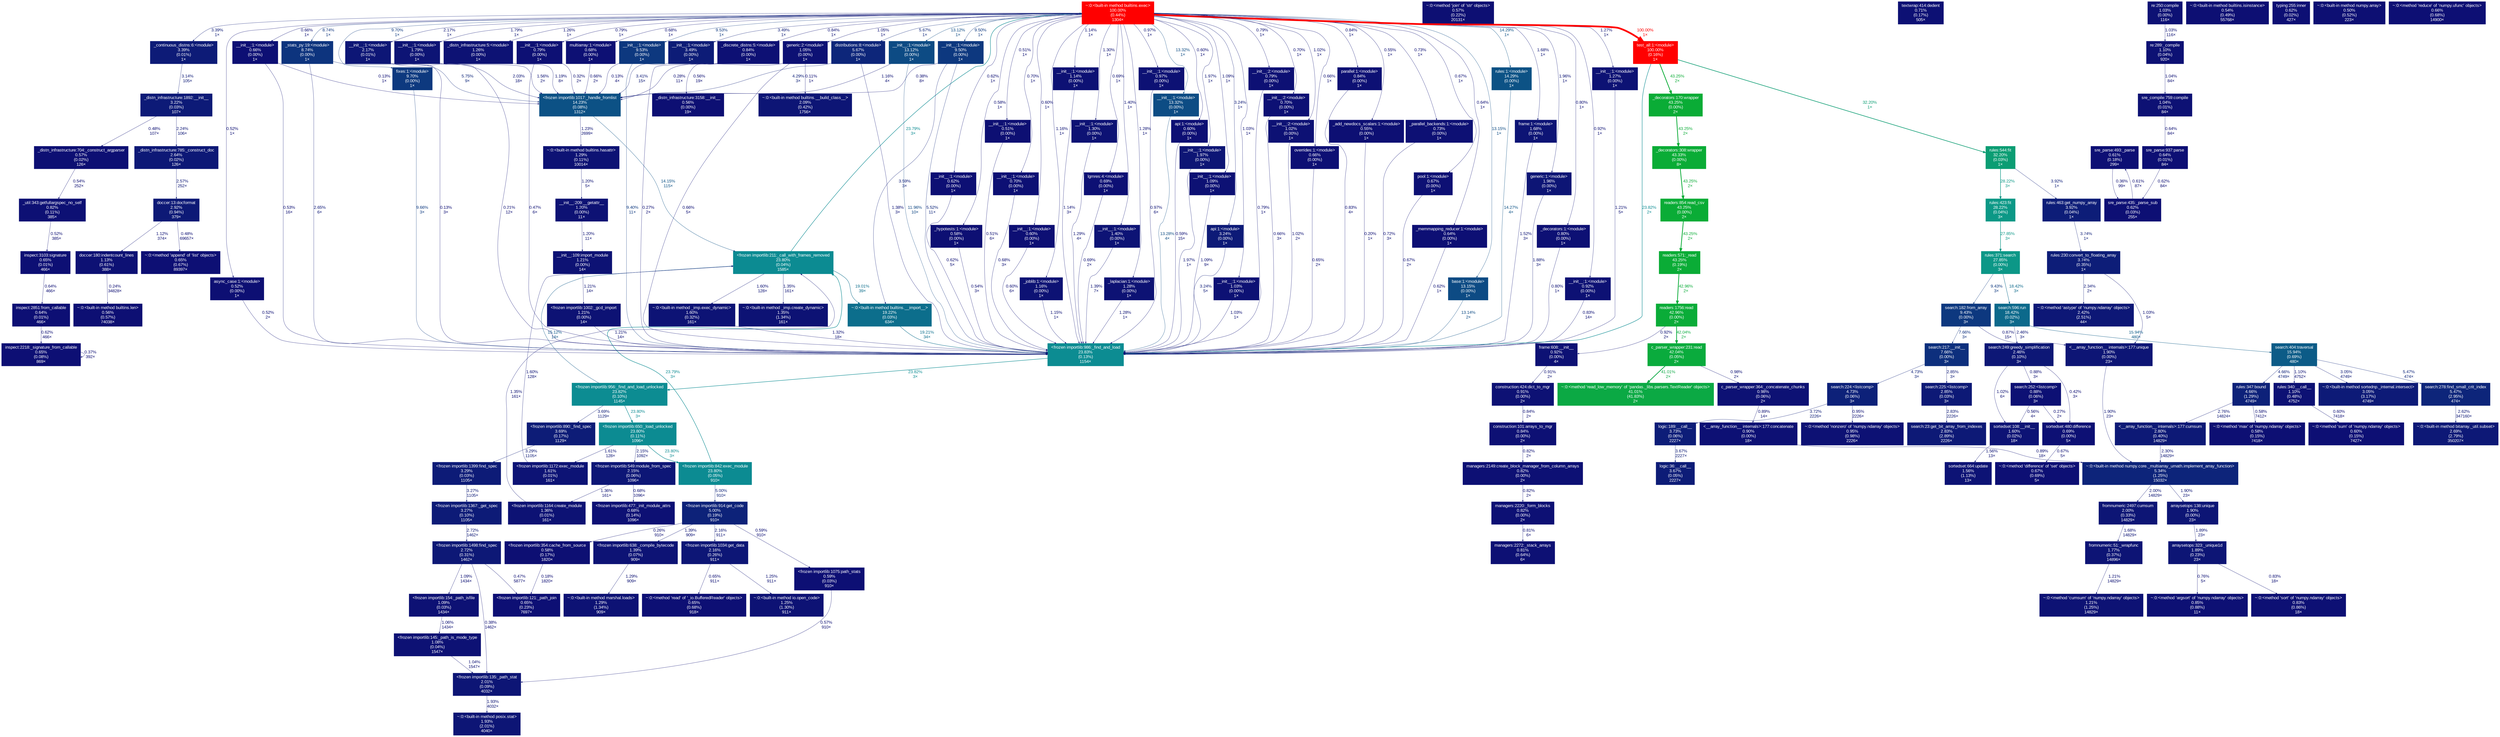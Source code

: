 digraph {
	graph [fontname=Arial, nodesep=0.125, ranksep=0.25];
	node [fontcolor=white, fontname=Arial, height=0, shape=box, style=filled, width=0];
	edge [fontname=Arial];
	9 [color="#0d1074", fontcolor="#ffffff", fontsize="10.00", label="_util:343:getfullargspec_no_self\n0.82%\n(0.11%)\n385×", tooltip="/mnt/c/Users/locke/Data/BE/realkd.py/realkd-env/lib/python3.8/site-packages/scipy/_lib/_util.py"];
	9 -> 4505 [arrowsize="0.35", color="#0d0f73", fontcolor="#0d0f73", fontsize="10.00", label="0.52%\n385×", labeldistance="0.50", penwidth="0.50"];
	73 [color="#0d1876", fontcolor="#ffffff", fontsize="10.00", label="_distn_infrastructure:785:_construct_doc\n2.64%\n(0.02%)\n126×", tooltip="/mnt/c/Users/locke/Data/BE/realkd.py/realkd-env/lib/python3.8/site-packages/scipy/stats/_distn_infrastructure.py"];
	73 -> 137 [arrowsize="0.35", color="#0d1876", fontcolor="#0d1876", fontsize="10.00", label="2.57%\n252×", labeldistance="0.50", penwidth="0.50"];
	75 [color="#0d1274", fontcolor="#ffffff", fontsize="10.00", label="_distn_infrastructure:5:<module>\n1.26%\n(0.00%)\n1×", tooltip="/mnt/c/Users/locke/Data/BE/realkd.py/realkd-env/lib/python3.8/site-packages/scipy/stats/_distn_infrastructure.py"];
	75 -> 362 [arrowsize="0.35", color="#0d1274", fontcolor="#0d1274", fontsize="10.00", label="1.19%\n8×", labeldistance="0.50", penwidth="0.50"];
	119 [color="#0d1c77", fontcolor="#ffffff", fontsize="10.00", label="__init__:1:<module>\n3.49%\n(0.00%)\n1×", tooltip="/mnt/c/Users/locke/Data/BE/realkd.py/realkd-env/lib/python3.8/site-packages/numpy/__init__.py"];
	119 -> 362 [arrowsize="0.35", color="#0d1b77", fontcolor="#0d1b77", fontsize="10.00", label="3.41%\n15×", labeldistance="0.50", penwidth="0.50"];
	125 [color="#0d0f73", fontcolor="#ffffff", fontsize="10.00", label="~:0:<method 'join' of 'str' objects>\n0.57%\n(0.22%)\n20131×", tooltip="~"];
	135 [color="#0d0f73", fontcolor="#ffffff", fontsize="10.00", label="_distn_infrastructure:704:_construct_argparser\n0.57%\n(0.02%)\n126×", tooltip="/mnt/c/Users/locke/Data/BE/realkd.py/realkd-env/lib/python3.8/site-packages/scipy/stats/_distn_infrastructure.py"];
	135 -> 9 [arrowsize="0.35", color="#0d0f73", fontcolor="#0d0f73", fontsize="10.00", label="0.54%\n252×", labeldistance="0.50", penwidth="0.50"];
	137 [color="#0d1976", fontcolor="#ffffff", fontsize="10.00", label="doccer:13:docformat\n2.92%\n(0.94%)\n379×", tooltip="/mnt/c/Users/locke/Data/BE/realkd.py/realkd-env/lib/python3.8/site-packages/scipy/_lib/doccer.py"];
	137 -> 215 [arrowsize="0.35", color="#0d1174", fontcolor="#0d1174", fontsize="10.00", label="1.12%\n374×", labeldistance="0.50", penwidth="0.50"];
	137 -> 407 [arrowsize="0.35", color="#0d0f73", fontcolor="#0d0f73", fontsize="10.00", label="0.48%\n69657×", labeldistance="0.50", penwidth="0.50"];
	177 [color="#0d0f74", fontcolor="#ffffff", fontsize="10.00", label="<frozen importlib:121:_path_join\n0.65%\n(0.23%)\n7697×", tooltip="<frozen importlib._bootstrap_external>"];
	178 [color="#0d0f73", fontcolor="#ffffff", fontsize="10.00", label="<frozen importlib:354:cache_from_source\n0.58%\n(0.17%)\n1820×", tooltip="<frozen importlib._bootstrap_external>"];
	178 -> 177 [arrowsize="0.35", color="#0d0d73", fontcolor="#0d0d73", fontsize="10.00", label="0.18%\n1820×", labeldistance="0.50", penwidth="0.50"];
	215 [color="#0d1174", fontcolor="#ffffff", fontsize="10.00", label="doccer:180:indentcount_lines\n1.13%\n(0.61%)\n388×", tooltip="/mnt/c/Users/locke/Data/BE/realkd.py/realkd-env/lib/python3.8/site-packages/scipy/_lib/doccer.py"];
	215 -> 1360 [arrowsize="0.35", color="#0d0e73", fontcolor="#0d0e73", fontsize="10.00", label="0.24%\n34828×", labeldistance="0.50", penwidth="0.50"];
	225 [color="#0d1876", fontcolor="#ffffff", fontsize="10.00", label="<frozen importlib:1498:find_spec\n2.72%\n(0.31%)\n1462×", tooltip="<frozen importlib._bootstrap_external>"];
	225 -> 177 [arrowsize="0.35", color="#0d0f73", fontcolor="#0d0f73", fontsize="10.00", label="0.47%\n5877×", labeldistance="0.50", penwidth="0.50"];
	225 -> 1479 [arrowsize="0.35", color="#0d0e73", fontcolor="#0d0e73", fontsize="10.00", label="0.38%\n1462×", labeldistance="0.50", penwidth="0.50"];
	225 -> 4919 [arrowsize="0.35", color="#0d1174", fontcolor="#0d1174", fontsize="10.00", label="1.09%\n1434×", labeldistance="0.50", penwidth="0.50"];
	227 [color="#0c8c92", fontcolor="#ffffff", fontsize="10.00", label="<frozen importlib:956:_find_and_load_unlocked\n23.82%\n(0.10%)\n1145×", tooltip="<frozen importlib._bootstrap>"];
	227 -> 553 [arrowsize="0.49", color="#0c8b92", fontcolor="#0c8b92", fontsize="10.00", label="23.80%\n3×", labeldistance="0.95", penwidth="0.95"];
	227 -> 1007 [arrowsize="0.39", color="#0c5686", fontcolor="#0c5686", fontsize="10.00", label="15.12%\n14×", labeldistance="0.60", penwidth="0.60"];
	227 -> 4325 [arrowsize="0.35", color="#0d1c77", fontcolor="#0d1c77", fontsize="10.00", label="3.69%\n1129×", labeldistance="0.50", penwidth="0.50"];
	242 [color="#0d1074", fontcolor="#ffffff", fontsize="10.00", label="parallel:1:<module>\n0.84%\n(0.00%)\n1×", tooltip="/mnt/c/Users/locke/Data/BE/realkd.py/realkd-env/lib/python3.8/site-packages/joblib/parallel.py"];
	242 -> 544 [arrowsize="0.35", color="#0d1074", fontcolor="#0d1074", fontsize="10.00", label="0.83%\n4×", labeldistance="0.50", penwidth="0.50"];
	301 [color="#0d1074", fontcolor="#ffffff", fontsize="10.00", label="textwrap:414:dedent\n0.71%\n(0.17%)\n505×", tooltip="/usr/lib/python3.8/textwrap.py"];
	302 [color="#0d1274", fontcolor="#ffffff", fontsize="10.00", label="__init__:109:import_module\n1.21%\n(0.00%)\n14×", tooltip="/usr/lib/python3.8/importlib/__init__.py"];
	302 -> 4916 [arrowsize="0.35", color="#0d1274", fontcolor="#0d1274", fontsize="10.00", label="1.21%\n14×", labeldistance="0.50", penwidth="0.50"];
	312 [color="#0d0f73", fontcolor="#ffffff", fontsize="10.00", label="_add_newdocs_scalars:1:<module>\n0.55%\n(0.00%)\n1×", tooltip="/mnt/c/Users/locke/Data/BE/realkd.py/realkd-env/lib/python3.8/site-packages/numpy/core/_add_newdocs_scalars.py"];
	312 -> 544 [arrowsize="0.35", color="#0d0e73", fontcolor="#0d0e73", fontsize="10.00", label="0.20%\n1×", labeldistance="0.50", penwidth="0.50"];
	317 [color="#0d0f74", fontcolor="#ffffff", fontsize="10.00", label="sre_parse:493:_parse\n0.61%\n(0.18%)\n299×", tooltip="/usr/lib/python3.8/sre_parse.py"];
	317 -> 449 [arrowsize="0.35", color="#0d0e73", fontcolor="#0d0e73", fontsize="10.00", label="0.36%\n99×", labeldistance="0.50", penwidth="0.50"];
	337 [color="#0d1174", fontcolor="#ffffff", fontsize="10.00", label="generic:2:<module>\n1.05%\n(0.00%)\n1×", tooltip="/mnt/c/Users/locke/Data/BE/realkd.py/realkd-env/lib/python3.8/site-packages/pandas/core/generic.py"];
	337 -> 362 [arrowsize="0.35", color="#0d0e73", fontcolor="#0d0e73", fontsize="10.00", label="0.28%\n11×", labeldistance="0.50", penwidth="0.50"];
	337 -> 544 [arrowsize="0.35", color="#0d0f74", fontcolor="#0d0f74", fontsize="10.00", label="0.66%\n5×", labeldistance="0.50", penwidth="0.50"];
	337 -> 628 [arrowsize="0.35", color="#0d0d73", fontcolor="#0d0d73", fontsize="10.00", label="0.11%\n1×", labeldistance="0.50", penwidth="0.50"];
	362 [color="#0c5185", fontcolor="#ffffff", fontsize="10.00", label="<frozen importlib:1017:_handle_fromlist\n14.23%\n(0.08%)\n1312×", tooltip="<frozen importlib._bootstrap>"];
	362 -> 1007 [arrowsize="0.38", color="#0c5185", fontcolor="#0c5185", fontsize="10.00", label="14.15%\n115×", labeldistance="0.57", penwidth="0.57"];
	362 -> 1117 [arrowsize="0.35", color="#0d1274", fontcolor="#0d1274", fontsize="10.00", label="1.23%\n2699×", labeldistance="0.50", penwidth="0.50"];
	379 [color="#0d0f74", fontcolor="#ffffff", fontsize="10.00", label="~:0:<method 'difference' of 'set' objects>\n0.67%\n(0.69%)\n5×", tooltip="~"];
	380 [color="#0d1074", fontcolor="#ffffff", fontsize="10.00", label="sortedset:480:difference\n0.69%\n(0.00%)\n5×", tooltip="/mnt/c/Users/locke/Data/BE/realkd.py/realkd-env/lib/python3.8/site-packages/sortedcontainers/sortedset.py"];
	380 -> 379 [arrowsize="0.35", color="#0d0f74", fontcolor="#0d0f74", fontsize="10.00", label="0.67%\n5×", labeldistance="0.50", penwidth="0.50"];
	386 [color="#0d1174", fontcolor="#ffffff", fontsize="10.00", label="c_parser_wrapper:364:_concatenate_chunks\n0.98%\n(0.06%)\n2×", tooltip="/mnt/c/Users/locke/Data/BE/realkd.py/realkd-env/lib/python3.8/site-packages/pandas/io/parsers/c_parser_wrapper.py"];
	386 -> 3000 [arrowsize="0.35", color="#0d1074", fontcolor="#0d1074", fontsize="10.00", label="0.89%\n14×", labeldistance="0.50", penwidth="0.50"];
	392 [color="#0d1375", fontcolor="#ffffff", fontsize="10.00", label="sortedset:664:update\n1.56%\n(1.13%)\n13×", tooltip="/mnt/c/Users/locke/Data/BE/realkd.py/realkd-env/lib/python3.8/site-packages/sortedcontainers/sortedset.py"];
	407 [color="#0d0f74", fontcolor="#ffffff", fontsize="10.00", label="~:0:<method 'append' of 'list' objects>\n0.65%\n(0.67%)\n89397×", tooltip="~"];
	408 [color="#0c5b87", fontcolor="#ffffff", fontsize="10.00", label="search:404:traversal\n15.94%\n(0.69%)\n480×", tooltip="/mnt/c/Users/locke/Data/BE/realkd.py/realkd/search.py"];
	408 -> 1367 [arrowsize="0.35", color="#0d257a", fontcolor="#0d257a", fontsize="10.00", label="5.47%\n474×", labeldistance="0.50", penwidth="0.50"];
	408 -> 1380 [arrowsize="0.35", color="#0d1174", fontcolor="#0d1174", fontsize="10.00", label="1.10%\n4752×", labeldistance="0.50", penwidth="0.50"];
	408 -> 1381 [arrowsize="0.35", color="#0d2179", fontcolor="#0d2179", fontsize="10.00", label="4.66%\n4749×", labeldistance="0.50", penwidth="0.50"];
	408 -> 1658 [arrowsize="0.35", color="#0d1a77", fontcolor="#0d1a77", fontsize="10.00", label="3.05%\n4749×", labeldistance="0.50", penwidth="0.50"];
	428 [color="#0d1074", fontcolor="#ffffff", fontsize="10.00", label="managers:2220:_form_blocks\n0.82%\n(0.00%)\n2×", tooltip="/mnt/c/Users/locke/Data/BE/realkd.py/realkd-env/lib/python3.8/site-packages/pandas/core/internals/managers.py"];
	428 -> 1388 [arrowsize="0.35", color="#0d1074", fontcolor="#0d1074", fontsize="10.00", label="0.81%\n6×", labeldistance="0.50", penwidth="0.50"];
	446 [color="#0d1676", fontcolor="#ffffff", fontsize="10.00", label="__init__:1:<module>\n2.17%\n(0.01%)\n1×", tooltip="/mnt/c/Users/locke/Data/BE/realkd.py/realkd-env/lib/python3.8/site-packages/numpy/core/__init__.py"];
	446 -> 362 [arrowsize="0.35", color="#0d1575", fontcolor="#0d1575", fontsize="10.00", label="2.03%\n18×", labeldistance="0.50", penwidth="0.50"];
	446 -> 544 [arrowsize="0.35", color="#0d0d73", fontcolor="#0d0d73", fontsize="10.00", label="0.13%\n3×", labeldistance="0.50", penwidth="0.50"];
	449 [color="#0d0f74", fontcolor="#ffffff", fontsize="10.00", label="sre_parse:435:_parse_sub\n0.62%\n(0.03%)\n255×", tooltip="/usr/lib/python3.8/sre_parse.py"];
	449 -> 317 [arrowsize="0.35", color="#0d0f74", fontcolor="#0d0f74", fontsize="10.00", label="0.61%\n87×", labeldistance="0.50", penwidth="0.50"];
	465 [color="#0d0f74", fontcolor="#ffffff", fontsize="10.00", label="__init__:1:<module>\n0.62%\n(0.00%)\n1×", tooltip="/usr/lib/python3.8/unittest/__init__.py"];
	465 -> 544 [arrowsize="0.35", color="#0d0f74", fontcolor="#0d0f74", fontsize="10.00", label="0.62%\n5×", labeldistance="0.50", penwidth="0.50"];
	474 [color="#0d1776", fontcolor="#ffffff", fontsize="10.00", label="search:249:greedy_simplification\n2.46%\n(0.10%)\n3×", tooltip="/mnt/c/Users/locke/Data/BE/realkd.py/realkd/search.py"];
	474 -> 380 [arrowsize="0.35", color="#0d0e73", fontcolor="#0d0e73", fontsize="10.00", label="0.42%\n3×", labeldistance="0.50", penwidth="0.50"];
	474 -> 1118 [arrowsize="0.35", color="#0d1174", fontcolor="#0d1174", fontsize="10.00", label="1.02%\n6×", labeldistance="0.50", penwidth="0.50"];
	474 -> 1723 [arrowsize="0.35", color="#0d1074", fontcolor="#0d1074", fontsize="10.00", label="0.88%\n3×", labeldistance="0.50", penwidth="0.50"];
	508 [color="#0d1a77", fontcolor="#ffffff", fontsize="10.00", label="_distn_infrastructure:1892:__init__\n3.22%\n(0.03%)\n107×", tooltip="/mnt/c/Users/locke/Data/BE/realkd.py/realkd-env/lib/python3.8/site-packages/scipy/stats/_distn_infrastructure.py"];
	508 -> 73 [arrowsize="0.35", color="#0d1676", fontcolor="#0d1676", fontsize="10.00", label="2.24%\n106×", labeldistance="0.50", penwidth="0.50"];
	508 -> 135 [arrowsize="0.35", color="#0d0f73", fontcolor="#0d0f73", fontsize="10.00", label="0.48%\n107×", labeldistance="0.50", penwidth="0.50"];
	519 [color="#0aac36", fontcolor="#ffffff", fontsize="10.00", label="readers:571:_read\n43.25%\n(0.19%)\n2×", tooltip="/mnt/c/Users/locke/Data/BE/realkd.py/realkd-env/lib/python3.8/site-packages/pandas/io/parsers/readers.py"];
	519 -> 593 [arrowsize="0.66", color="#0aac38", fontcolor="#0aac38", fontsize="10.00", label="42.96%\n2×", labeldistance="1.72", penwidth="1.72"];
	538 [color="#0d387f", fontcolor="#ffffff", fontsize="10.00", label="__init__:1:<module>\n9.50%\n(0.00%)\n1×", tooltip="/mnt/c/Users/locke/Data/BE/realkd.py/realkd-env/lib/python3.8/site-packages/pandas/__init__.py"];
	538 -> 362 [arrowsize="0.35", color="#0d0e73", fontcolor="#0d0e73", fontsize="10.00", label="0.38%\n8×", labeldistance="0.50", penwidth="0.50"];
	538 -> 544 [arrowsize="0.35", color="#0d257a", fontcolor="#0d257a", fontsize="10.00", label="5.52%\n11×", labeldistance="0.50", penwidth="0.50"];
	538 -> 1004 [arrowsize="0.35", color="#0d1c77", fontcolor="#0d1c77", fontsize="10.00", label="3.59%\n3×", labeldistance="0.50", penwidth="0.50"];
	544 [color="#0c8c92", fontcolor="#ffffff", fontsize="10.00", label="<frozen importlib:986:_find_and_load\n23.83%\n(0.13%)\n1154×", tooltip="<frozen importlib._bootstrap>"];
	544 -> 227 [arrowsize="0.49", color="#0c8c92", fontcolor="#0c8c92", fontsize="10.00", label="23.82%\n3×", labeldistance="0.95", penwidth="0.95"];
	551 [color="#0aac36", fontcolor="#ffffff", fontsize="10.00", label="_decorators:170:wrapper\n43.25%\n(0.00%)\n2×", tooltip="/mnt/c/Users/locke/Data/BE/realkd.py/realkd-env/lib/python3.8/site-packages/pandas/util/_decorators.py"];
	551 -> 1417 [arrowsize="0.66", color="#0aac36", fontcolor="#0aac36", fontsize="10.00", label="43.25%\n2×", labeldistance="1.73", penwidth="1.73"];
	553 [color="#0c8b92", fontcolor="#ffffff", fontsize="10.00", label="<frozen importlib:650:_load_unlocked\n23.80%\n(0.11%)\n1096×", tooltip="<frozen importlib._bootstrap>"];
	553 -> 1152 [arrowsize="0.35", color="#0d1676", fontcolor="#0d1676", fontsize="10.00", label="2.15%\n1092×", labeldistance="0.50", penwidth="0.50"];
	553 -> 4894 [arrowsize="0.35", color="#0d1375", fontcolor="#0d1375", fontsize="10.00", label="1.61%\n128×", labeldistance="0.50", penwidth="0.50"];
	553 -> 4906 [arrowsize="0.49", color="#0c8b92", fontcolor="#0c8b92", fontsize="10.00", label="23.80%\n3×", labeldistance="0.95", penwidth="0.95"];
	564 [color="#0d1074", fontcolor="#ffffff", fontsize="10.00", label="_discrete_distns:5:<module>\n0.84%\n(0.00%)\n1×", tooltip="/mnt/c/Users/locke/Data/BE/realkd.py/realkd-env/lib/python3.8/site-packages/scipy/stats/_discrete_distns.py"];
	564 -> 544 [arrowsize="0.35", color="#0d0e73", fontcolor="#0d0e73", fontsize="10.00", label="0.27%\n2×", labeldistance="0.50", penwidth="0.50"];
	564 -> 2252 [arrowsize="0.35", color="#0d0f73", fontcolor="#0d0f73", fontsize="10.00", label="0.56%\n19×", labeldistance="0.50", penwidth="0.50"];
	565 [color="#0d1b77", fontcolor="#ffffff", fontsize="10.00", label="_continuous_distns:6:<module>\n3.39%\n(0.01%)\n1×", tooltip="/mnt/c/Users/locke/Data/BE/realkd.py/realkd-env/lib/python3.8/site-packages/scipy/stats/_continuous_distns.py"];
	565 -> 508 [arrowsize="0.35", color="#0d1a77", fontcolor="#0d1a77", fontsize="10.00", label="3.14%\n105×", labeldistance="0.50", penwidth="0.50"];
	580 [color="#0aab3d", fontcolor="#ffffff", fontsize="10.00", label="c_parser_wrapper:231:read\n42.04%\n(0.05%)\n2×", tooltip="/mnt/c/Users/locke/Data/BE/realkd.py/realkd-env/lib/python3.8/site-packages/pandas/io/parsers/c_parser_wrapper.py"];
	580 -> 386 [arrowsize="0.35", color="#0d1174", fontcolor="#0d1174", fontsize="10.00", label="0.98%\n2×", labeldistance="0.50", penwidth="0.50"];
	580 -> 3435 [arrowsize="0.64", color="#0ba944", fontcolor="#0ba944", fontsize="10.00", label="41.01%\n2×", labeldistance="1.64", penwidth="1.64"];
	588 [color="#0d1174", fontcolor="#ffffff", fontsize="10.00", label="sre_compile:759:compile\n1.04%\n(0.01%)\n84×", tooltip="/usr/lib/python3.8/sre_compile.py"];
	588 -> 4813 [arrowsize="0.35", color="#0d0f74", fontcolor="#0d0f74", fontsize="10.00", label="0.64%\n84×", labeldistance="0.50", penwidth="0.50"];
	593 [color="#0aac38", fontcolor="#ffffff", fontsize="10.00", label="readers:1756:read\n42.96%\n(0.00%)\n2×", tooltip="/mnt/c/Users/locke/Data/BE/realkd.py/realkd-env/lib/python3.8/site-packages/pandas/io/parsers/readers.py"];
	593 -> 580 [arrowsize="0.65", color="#0aab3d", fontcolor="#0aab3d", fontsize="10.00", label="42.04%\n2×", labeldistance="1.68", penwidth="1.68"];
	593 -> 1225 [arrowsize="0.35", color="#0d1174", fontcolor="#0d1174", fontsize="10.00", label="0.92%\n2×", labeldistance="0.50", penwidth="0.50"];
	601 [color="#0aac36", fontcolor="#ffffff", fontsize="10.00", label="readers:854:read_csv\n43.25%\n(0.00%)\n2×", tooltip="/mnt/c/Users/locke/Data/BE/realkd.py/realkd-env/lib/python3.8/site-packages/pandas/io/parsers/readers.py"];
	601 -> 519 [arrowsize="0.66", color="#0aac36", fontcolor="#0aac36", fontsize="10.00", label="43.25%\n2×", labeldistance="1.73", penwidth="1.73"];
	628 [color="#0d1575", fontcolor="#ffffff", fontsize="10.00", label="~:0:<built-in method builtins.__build_class__>\n2.09%\n(0.42%)\n1756×", tooltip="~"];
	651 [color="#0d0f73", fontcolor="#ffffff", fontsize="10.00", label="_hypotests:1:<module>\n0.58%\n(0.00%)\n1×", tooltip="/mnt/c/Users/locke/Data/BE/realkd.py/realkd-env/lib/python3.8/site-packages/scipy/stats/_hypotests.py"];
	651 -> 544 [arrowsize="0.35", color="#0d0f73", fontcolor="#0d0f73", fontsize="10.00", label="0.54%\n3×", labeldistance="0.50", penwidth="0.50"];
	730 [color="#0d347e", fontcolor="#ffffff", fontsize="10.00", label="_stats_py:19:<module>\n8.74%\n(0.00%)\n1×", tooltip="/mnt/c/Users/locke/Data/BE/realkd.py/realkd-env/lib/python3.8/site-packages/scipy/stats/_stats_py.py"];
	730 -> 362 [arrowsize="0.35", color="#0d267a", fontcolor="#0d267a", fontsize="10.00", label="5.75%\n9×", labeldistance="0.50", penwidth="0.50"];
	730 -> 544 [arrowsize="0.35", color="#0d1876", fontcolor="#0d1876", fontsize="10.00", label="2.65%\n6×", labeldistance="0.50", penwidth="0.50"];
	732 [color="#0d0f73", fontcolor="#ffffff", fontsize="10.00", label="async_case:1:<module>\n0.52%\n(0.00%)\n1×", tooltip="/usr/lib/python3.8/unittest/async_case.py"];
	732 -> 544 [arrowsize="0.35", color="#0d0f73", fontcolor="#0d0f73", fontsize="10.00", label="0.52%\n2×", labeldistance="0.50", penwidth="0.50"];
	737 [color="#0d397f", fontcolor="#ffffff", fontsize="10.00", label="fixes:1:<module>\n9.70%\n(0.00%)\n1×", tooltip="/mnt/c/Users/locke/Data/BE/realkd.py/realkd-env/lib/python3.8/site-packages/sklearn/utils/fixes.py"];
	737 -> 544 [arrowsize="0.35", color="#0d397f", fontcolor="#0d397f", fontsize="10.00", label="9.66%\n3×", labeldistance="0.50", penwidth="0.50"];
	758 [color="#0d1074", fontcolor="#ffffff", fontsize="10.00", label="_parallel_backends:1:<module>\n0.73%\n(0.00%)\n1×", tooltip="/mnt/c/Users/locke/Data/BE/realkd.py/realkd-env/lib/python3.8/site-packages/joblib/_parallel_backends.py"];
	758 -> 544 [arrowsize="0.35", color="#0d1074", fontcolor="#0d1074", fontsize="10.00", label="0.72%\n3×", labeldistance="0.50", penwidth="0.50"];
	760 [color="#0d1074", fontcolor="#ffffff", fontsize="10.00", label="pool:1:<module>\n0.67%\n(0.00%)\n1×", tooltip="/mnt/c/Users/locke/Data/BE/realkd.py/realkd-env/lib/python3.8/site-packages/joblib/pool.py"];
	760 -> 544 [arrowsize="0.35", color="#0d0f74", fontcolor="#0d0f74", fontsize="10.00", label="0.67%\n2×", labeldistance="0.50", penwidth="0.50"];
	761 [color="#0d0f74", fontcolor="#ffffff", fontsize="10.00", label="_memmapping_reducer:1:<module>\n0.64%\n(0.00%)\n1×", tooltip="/mnt/c/Users/locke/Data/BE/realkd.py/realkd-env/lib/python3.8/site-packages/joblib/_memmapping_reducer.py"];
	761 -> 544 [arrowsize="0.35", color="#0d0f74", fontcolor="#0d0f74", fontsize="10.00", label="0.62%\n1×", labeldistance="0.50", penwidth="0.50"];
	812 [color="#0d4b84", fontcolor="#ffffff", fontsize="10.00", label="base:1:<module>\n13.15%\n(0.00%)\n1×", tooltip="/mnt/c/Users/locke/Data/BE/realkd.py/realkd-env/lib/python3.8/site-packages/sklearn/base.py"];
	812 -> 544 [arrowsize="0.36", color="#0d4b84", fontcolor="#0d4b84", fontsize="10.00", label="13.14%\n2×", labeldistance="0.53", penwidth="0.53"];
	823 [color="#0c5285", fontcolor="#ffffff", fontsize="10.00", label="rules:1:<module>\n14.29%\n(0.00%)\n1×", tooltip="/mnt/c/Users/locke/Data/BE/realkd.py/realkd/rules.py"];
	823 -> 544 [arrowsize="0.38", color="#0c5185", fontcolor="#0c5185", fontsize="10.00", label="14.27%\n4×", labeldistance="0.57", penwidth="0.57"];
	900 [color="#0d1475", fontcolor="#ffffff", fontsize="10.00", label="frame:1:<module>\n1.68%\n(0.00%)\n1×", tooltip="/mnt/c/Users/locke/Data/BE/realkd.py/realkd-env/lib/python3.8/site-packages/pandas/core/frame.py"];
	900 -> 544 [arrowsize="0.35", color="#0d1375", fontcolor="#0d1375", fontsize="10.00", label="1.52%\n3×", labeldistance="0.50", penwidth="0.50"];
	902 [color="#0d1575", fontcolor="#ffffff", fontsize="10.00", label="generic:1:<module>\n1.96%\n(0.00%)\n1×", tooltip="/mnt/c/Users/locke/Data/BE/realkd.py/realkd-env/lib/python3.8/site-packages/pandas/core/groupby/generic.py"];
	902 -> 544 [arrowsize="0.35", color="#0d1575", fontcolor="#0d1575", fontsize="10.00", label="1.88%\n3×", labeldistance="0.50", penwidth="0.50"];
	962 [color="#0d1074", fontcolor="#ffffff", fontsize="10.00", label="_decorators:1:<module>\n0.80%\n(0.00%)\n1×", tooltip="/mnt/c/Users/locke/Data/BE/realkd.py/realkd-env/lib/python3.8/site-packages/pandas/util/_decorators.py"];
	962 -> 544 [arrowsize="0.35", color="#0d1074", fontcolor="#0d1074", fontsize="10.00", label="0.80%\n1×", labeldistance="0.50", penwidth="0.50"];
	1004 [color="#0c6e8c", fontcolor="#ffffff", fontsize="10.00", label="~:0:<built-in method builtins.__import__>\n19.22%\n(0.03%)\n634×", tooltip="~"];
	1004 -> 544 [arrowsize="0.44", color="#0c6e8c", fontcolor="#0c6e8c", fontsize="10.00", label="19.21%\n34×", labeldistance="0.77", penwidth="0.77"];
	1007 [color="#0c8b92", fontcolor="#ffffff", fontsize="10.00", label="<frozen importlib:211:_call_with_frames_removed\n23.80%\n(0.04%)\n1585×", tooltip="<frozen importlib._bootstrap>"];
	1007 -> 1004 [arrowsize="0.44", color="#0c6d8b", fontcolor="#0c6d8b", fontsize="10.00", label="19.01%\n39×", labeldistance="0.76", penwidth="0.76"];
	1007 -> 1057 [arrowsize="0.49", color="#0c8b92", fontcolor="#0c8b92", fontsize="10.00", label="23.79%\n3×", labeldistance="0.95", penwidth="0.95"];
	1007 -> 1639 [arrowsize="0.35", color="#0d1274", fontcolor="#0d1274", fontsize="10.00", label="1.35%\n161×", labeldistance="0.50", penwidth="0.50"];
	1007 -> 1640 [arrowsize="0.35", color="#0d1375", fontcolor="#0d1375", fontsize="10.00", label="1.60%\n128×", labeldistance="0.50", penwidth="0.50"];
	1032 [color="#0d0f74", fontcolor="#ffffff", fontsize="10.00", label="inspect:2218:_signature_from_callable\n0.65%\n(0.08%)\n869×", tooltip="/usr/lib/python3.8/inspect.py"];
	1032 -> 1032 [arrowsize="0.35", color="#0d0e73", fontcolor="#0d0e73", fontsize="10.00", label="0.37%\n392×", labeldistance="0.50", penwidth="0.50"];
	1046 [color="#0d1174", fontcolor="#ffffff", fontsize="10.00", label="__init__:1:<module>\n0.92%\n(0.00%)\n1×", tooltip="/mnt/c/Users/locke/Data/BE/realkd.py/realkd-env/lib/python3.8/site-packages/scipy/optimize/__init__.py"];
	1046 -> 544 [arrowsize="0.35", color="#0d1074", fontcolor="#0d1074", fontsize="10.00", label="0.83%\n14×", labeldistance="0.50", penwidth="0.50"];
	1048 [color="#0d1074", fontcolor="#ffffff", fontsize="10.00", label="__init__:1:<module>\n0.79%\n(0.00%)\n1×", tooltip="/mnt/c/Users/locke/Data/BE/realkd.py/realkd-env/lib/python3.8/site-packages/scipy/spatial/__init__.py"];
	1048 -> 362 [arrowsize="0.35", color="#0d0e73", fontcolor="#0d0e73", fontsize="10.00", label="0.32%\n2×", labeldistance="0.50", penwidth="0.50"];
	1048 -> 544 [arrowsize="0.35", color="#0d0f73", fontcolor="#0d0f73", fontsize="10.00", label="0.47%\n6×", labeldistance="0.50", penwidth="0.50"];
	1049 [color="#0d387f", fontcolor="#ffffff", fontsize="10.00", label="__init__:1:<module>\n9.53%\n(0.00%)\n1×", tooltip="/mnt/c/Users/locke/Data/BE/realkd.py/realkd-env/lib/python3.8/site-packages/scipy/stats/__init__.py"];
	1049 -> 362 [arrowsize="0.35", color="#0d0d73", fontcolor="#0d0d73", fontsize="10.00", label="0.13%\n4×", labeldistance="0.50", penwidth="0.50"];
	1049 -> 544 [arrowsize="0.35", color="#0d387f", fontcolor="#0d387f", fontsize="10.00", label="9.40%\n11×", labeldistance="0.50", penwidth="0.50"];
	1052 [color="#0d0f74", fontcolor="#ffffff", fontsize="10.00", label="__init__:1:<module>\n0.66%\n(0.00%)\n1×", tooltip="/mnt/c/Users/locke/Data/BE/realkd.py/realkd-env/lib/python3.8/site-packages/scipy/linalg/__init__.py"];
	1052 -> 362 [arrowsize="0.35", color="#0d0d73", fontcolor="#0d0d73", fontsize="10.00", label="0.13%\n1×", labeldistance="0.50", penwidth="0.50"];
	1052 -> 544 [arrowsize="0.35", color="#0d0f73", fontcolor="#0d0f73", fontsize="10.00", label="0.53%\n16×", labeldistance="0.50", penwidth="0.50"];
	1053 [color="#0d1274", fontcolor="#ffffff", fontsize="10.00", label="__init__:1:<module>\n1.27%\n(0.00%)\n1×", tooltip="/mnt/c/Users/locke/Data/BE/realkd.py/realkd-env/lib/python3.8/site-packages/scipy/sparse/linalg/__init__.py"];
	1053 -> 544 [arrowsize="0.35", color="#0d1274", fontcolor="#0d1274", fontsize="10.00", label="1.21%\n5×", labeldistance="0.50", penwidth="0.50"];
	1054 [color="#0d1475", fontcolor="#ffffff", fontsize="10.00", label="__init__:1:<module>\n1.79%\n(0.00%)\n1×", tooltip="/mnt/c/Users/locke/Data/BE/realkd.py/realkd-env/lib/python3.8/site-packages/scipy/sparse/__init__.py"];
	1054 -> 362 [arrowsize="0.35", color="#0d1375", fontcolor="#0d1375", fontsize="10.00", label="1.56%\n2×", labeldistance="0.50", penwidth="0.50"];
	1054 -> 544 [arrowsize="0.35", color="#0d0e73", fontcolor="#0d0e73", fontsize="10.00", label="0.21%\n12×", labeldistance="0.50", penwidth="0.50"];
	1057 [color="#ff0000", fontcolor="#ffffff", fontsize="10.00", label="~:0:<built-in method builtins.exec>\n100.00%\n(0.44%)\n1304×", tooltip="~"];
	1057 -> 75 [arrowsize="0.35", color="#0d1274", fontcolor="#0d1274", fontsize="10.00", label="1.26%\n1×", labeldistance="0.50", penwidth="0.50"];
	1057 -> 119 [arrowsize="0.35", color="#0d1c77", fontcolor="#0d1c77", fontsize="10.00", label="3.49%\n1×", labeldistance="0.50", penwidth="0.50"];
	1057 -> 242 [arrowsize="0.35", color="#0d1074", fontcolor="#0d1074", fontsize="10.00", label="0.84%\n1×", labeldistance="0.50", penwidth="0.50"];
	1057 -> 312 [arrowsize="0.35", color="#0d0f73", fontcolor="#0d0f73", fontsize="10.00", label="0.55%\n1×", labeldistance="0.50", penwidth="0.50"];
	1057 -> 337 [arrowsize="0.35", color="#0d1174", fontcolor="#0d1174", fontsize="10.00", label="1.05%\n1×", labeldistance="0.50", penwidth="0.50"];
	1057 -> 446 [arrowsize="0.35", color="#0d1676", fontcolor="#0d1676", fontsize="10.00", label="2.17%\n1×", labeldistance="0.50", penwidth="0.50"];
	1057 -> 465 [arrowsize="0.35", color="#0d0f74", fontcolor="#0d0f74", fontsize="10.00", label="0.62%\n1×", labeldistance="0.50", penwidth="0.50"];
	1057 -> 538 [arrowsize="0.35", color="#0d387f", fontcolor="#0d387f", fontsize="10.00", label="9.50%\n1×", labeldistance="0.50", penwidth="0.50"];
	1057 -> 564 [arrowsize="0.35", color="#0d1074", fontcolor="#0d1074", fontsize="10.00", label="0.84%\n1×", labeldistance="0.50", penwidth="0.50"];
	1057 -> 565 [arrowsize="0.35", color="#0d1b77", fontcolor="#0d1b77", fontsize="10.00", label="3.39%\n1×", labeldistance="0.50", penwidth="0.50"];
	1057 -> 651 [arrowsize="0.35", color="#0d0f73", fontcolor="#0d0f73", fontsize="10.00", label="0.58%\n1×", labeldistance="0.50", penwidth="0.50"];
	1057 -> 730 [arrowsize="0.35", color="#0d347e", fontcolor="#0d347e", fontsize="10.00", label="8.74%\n1×", labeldistance="0.50", penwidth="0.50"];
	1057 -> 732 [arrowsize="0.35", color="#0d0f73", fontcolor="#0d0f73", fontsize="10.00", label="0.52%\n1×", labeldistance="0.50", penwidth="0.50"];
	1057 -> 737 [arrowsize="0.35", color="#0d397f", fontcolor="#0d397f", fontsize="10.00", label="9.70%\n1×", labeldistance="0.50", penwidth="0.50"];
	1057 -> 758 [arrowsize="0.35", color="#0d1074", fontcolor="#0d1074", fontsize="10.00", label="0.73%\n1×", labeldistance="0.50", penwidth="0.50"];
	1057 -> 760 [arrowsize="0.35", color="#0d1074", fontcolor="#0d1074", fontsize="10.00", label="0.67%\n1×", labeldistance="0.50", penwidth="0.50"];
	1057 -> 761 [arrowsize="0.35", color="#0d0f74", fontcolor="#0d0f74", fontsize="10.00", label="0.64%\n1×", labeldistance="0.50", penwidth="0.50"];
	1057 -> 812 [arrowsize="0.36", color="#0d4b84", fontcolor="#0d4b84", fontsize="10.00", label="13.15%\n1×", labeldistance="0.53", penwidth="0.53"];
	1057 -> 823 [arrowsize="0.38", color="#0c5285", fontcolor="#0c5285", fontsize="10.00", label="14.29%\n1×", labeldistance="0.57", penwidth="0.57"];
	1057 -> 900 [arrowsize="0.35", color="#0d1475", fontcolor="#0d1475", fontsize="10.00", label="1.68%\n1×", labeldistance="0.50", penwidth="0.50"];
	1057 -> 902 [arrowsize="0.35", color="#0d1575", fontcolor="#0d1575", fontsize="10.00", label="1.96%\n1×", labeldistance="0.50", penwidth="0.50"];
	1057 -> 962 [arrowsize="0.35", color="#0d1074", fontcolor="#0d1074", fontsize="10.00", label="0.80%\n1×", labeldistance="0.50", penwidth="0.50"];
	1057 -> 1046 [arrowsize="0.35", color="#0d1174", fontcolor="#0d1174", fontsize="10.00", label="0.92%\n1×", labeldistance="0.50", penwidth="0.50"];
	1057 -> 1048 [arrowsize="0.35", color="#0d1074", fontcolor="#0d1074", fontsize="10.00", label="0.79%\n1×", labeldistance="0.50", penwidth="0.50"];
	1057 -> 1049 [arrowsize="0.35", color="#0d387f", fontcolor="#0d387f", fontsize="10.00", label="9.53%\n1×", labeldistance="0.50", penwidth="0.50"];
	1057 -> 1052 [arrowsize="0.35", color="#0d0f74", fontcolor="#0d0f74", fontsize="10.00", label="0.66%\n1×", labeldistance="0.50", penwidth="0.50"];
	1057 -> 1053 [arrowsize="0.35", color="#0d1274", fontcolor="#0d1274", fontsize="10.00", label="1.27%\n1×", labeldistance="0.50", penwidth="0.50"];
	1057 -> 1054 [arrowsize="0.35", color="#0d1475", fontcolor="#0d1475", fontsize="10.00", label="1.79%\n1×", labeldistance="0.50", penwidth="0.50"];
	1057 -> 1449 [arrowsize="1.00", color="#ff0000", fontcolor="#ff0000", fontsize="10.00", label="100.00%\n1×", labeldistance="4.00", penwidth="4.00"];
	1057 -> 1528 [arrowsize="0.36", color="#0d4b84", fontcolor="#0d4b84", fontsize="10.00", label="13.12%\n1×", labeldistance="0.52", penwidth="0.52"];
	1057 -> 1889 [arrowsize="0.35", color="#0d0f73", fontcolor="#0d0f73", fontsize="10.00", label="0.51%\n1×", labeldistance="0.50", penwidth="0.50"];
	1057 -> 2247 [arrowsize="0.35", color="#0d267a", fontcolor="#0d267a", fontsize="10.00", label="5.67%\n1×", labeldistance="0.50", penwidth="0.50"];
	1057 -> 2490 [arrowsize="0.35", color="#0d1074", fontcolor="#0d1074", fontsize="10.00", label="0.70%\n1×", labeldistance="0.50", penwidth="0.50"];
	1057 -> 2681 [arrowsize="0.35", color="#0d0f74", fontcolor="#0d0f74", fontsize="10.00", label="0.60%\n1×", labeldistance="0.50", penwidth="0.50"];
	1057 -> 2765 [arrowsize="0.35", color="#0d1274", fontcolor="#0d1274", fontsize="10.00", label="1.16%\n1×", labeldistance="0.50", penwidth="0.50"];
	1057 -> 2766 [arrowsize="0.35", color="#0d1174", fontcolor="#0d1174", fontsize="10.00", label="1.14%\n1×", labeldistance="0.50", penwidth="0.50"];
	1057 -> 2807 [arrowsize="0.35", color="#0d1274", fontcolor="#0d1274", fontsize="10.00", label="1.30%\n1×", labeldistance="0.50", penwidth="0.50"];
	1057 -> 3119 [arrowsize="0.35", color="#0d1074", fontcolor="#0d1074", fontsize="10.00", label="0.69%\n1×", labeldistance="0.50", penwidth="0.50"];
	1057 -> 3124 [arrowsize="0.35", color="#0d1375", fontcolor="#0d1375", fontsize="10.00", label="1.40%\n1×", labeldistance="0.50", penwidth="0.50"];
	1057 -> 3125 [arrowsize="0.35", color="#0d1274", fontcolor="#0d1274", fontsize="10.00", label="1.28%\n1×", labeldistance="0.50", penwidth="0.50"];
	1057 -> 3126 [arrowsize="0.35", color="#0d1174", fontcolor="#0d1174", fontsize="10.00", label="0.97%\n1×", labeldistance="0.50", penwidth="0.50"];
	1057 -> 3271 [arrowsize="0.37", color="#0d4c84", fontcolor="#0d4c84", fontsize="10.00", label="13.32%\n1×", labeldistance="0.53", penwidth="0.53"];
	1057 -> 3439 [arrowsize="0.35", color="#0d0f74", fontcolor="#0d0f74", fontsize="10.00", label="0.60%\n1×", labeldistance="0.50", penwidth="0.50"];
	1057 -> 3899 [arrowsize="0.35", color="#0d1575", fontcolor="#0d1575", fontsize="10.00", label="1.97%\n1×", labeldistance="0.50", penwidth="0.50"];
	1057 -> 4087 [arrowsize="0.35", color="#0d1174", fontcolor="#0d1174", fontsize="10.00", label="1.09%\n1×", labeldistance="0.50", penwidth="0.50"];
	1057 -> 4126 [arrowsize="0.35", color="#0d1a77", fontcolor="#0d1a77", fontsize="10.00", label="3.24%\n1×", labeldistance="0.50", penwidth="0.50"];
	1057 -> 4358 [arrowsize="0.35", color="#0d1174", fontcolor="#0d1174", fontsize="10.00", label="1.03%\n1×", labeldistance="0.50", penwidth="0.50"];
	1057 -> 4385 [arrowsize="0.35", color="#0d1074", fontcolor="#0d1074", fontsize="10.00", label="0.79%\n1×", labeldistance="0.50", penwidth="0.50"];
	1057 -> 4386 [arrowsize="0.35", color="#0d1074", fontcolor="#0d1074", fontsize="10.00", label="0.70%\n1×", labeldistance="0.50", penwidth="0.50"];
	1057 -> 4393 [arrowsize="0.35", color="#0d1174", fontcolor="#0d1174", fontsize="10.00", label="1.02%\n1×", labeldistance="0.50", penwidth="0.50"];
	1057 -> 4757 [arrowsize="0.35", color="#0d0f74", fontcolor="#0d0f74", fontsize="10.00", label="0.66%\n1×", labeldistance="0.50", penwidth="0.50"];
	1057 -> 4775 [arrowsize="0.35", color="#0d1074", fontcolor="#0d1074", fontsize="10.00", label="0.68%\n1×", labeldistance="0.50", penwidth="0.50"];
	1080 [color="#0d1475", fontcolor="#ffffff", fontsize="10.00", label="fromnumeric:51:_wrapfunc\n1.77%\n(0.37%)\n14896×", tooltip="/mnt/c/Users/locke/Data/BE/realkd.py/realkd-env/lib/python3.8/site-packages/numpy/core/fromnumeric.py"];
	1080 -> 4738 [arrowsize="0.35", color="#0d1274", fontcolor="#0d1274", fontsize="10.00", label="1.21%\n14829×", labeldistance="0.50", penwidth="0.50"];
	1114 [color="#0d1074", fontcolor="#ffffff", fontsize="10.00", label="<frozen importlib:477:_init_module_attrs\n0.68%\n(0.14%)\n1096×", tooltip="<frozen importlib._bootstrap>"];
	1117 [color="#0d1274", fontcolor="#ffffff", fontsize="10.00", label="~:0:<built-in method builtins.hasattr>\n1.29%\n(0.11%)\n10014×", tooltip="~"];
	1117 -> 3236 [arrowsize="0.35", color="#0d1274", fontcolor="#0d1274", fontsize="10.00", label="1.20%\n5×", labeldistance="0.50", penwidth="0.50"];
	1118 [color="#0d1375", fontcolor="#ffffff", fontsize="10.00", label="sortedset:108:__init__\n1.60%\n(0.02%)\n18×", tooltip="/mnt/c/Users/locke/Data/BE/realkd.py/realkd-env/lib/python3.8/site-packages/sortedcontainers/sortedset.py"];
	1118 -> 392 [arrowsize="0.35", color="#0d1375", fontcolor="#0d1375", fontsize="10.00", label="1.56%\n13×", labeldistance="0.50", penwidth="0.50"];
	1150 [color="#0d1b77", fontcolor="#ffffff", fontsize="10.00", label="<frozen importlib:1367:_get_spec\n3.27%\n(0.10%)\n1105×", tooltip="<frozen importlib._bootstrap_external>"];
	1150 -> 225 [arrowsize="0.35", color="#0d1876", fontcolor="#0d1876", fontsize="10.00", label="2.72%\n1462×", labeldistance="0.50", penwidth="0.50"];
	1152 [color="#0d1676", fontcolor="#ffffff", fontsize="10.00", label="<frozen importlib:549:module_from_spec\n2.15%\n(0.06%)\n1096×", tooltip="<frozen importlib._bootstrap>"];
	1152 -> 1114 [arrowsize="0.35", color="#0d1074", fontcolor="#0d1074", fontsize="10.00", label="0.68%\n1096×", labeldistance="0.50", penwidth="0.50"];
	1152 -> 4893 [arrowsize="0.35", color="#0d1274", fontcolor="#0d1274", fontsize="10.00", label="1.36%\n161×", labeldistance="0.50", penwidth="0.50"];
	1165 [color="#0d0f73", fontcolor="#ffffff", fontsize="10.00", label="~:0:<built-in method builtins.isinstance>\n0.54%\n(0.49%)\n55768×", tooltip="~"];
	1166 [color="#0d387f", fontcolor="#ffffff", fontsize="10.00", label="search:182:from_array\n9.43%\n(0.00%)\n3×", tooltip="/mnt/c/Users/locke/Data/BE/realkd.py/realkd/search.py"];
	1166 -> 1364 [arrowsize="0.35", color="#0d2f7d", fontcolor="#0d2f7d", fontsize="10.00", label="7.66%\n3×", labeldistance="0.50", penwidth="0.50"];
	1166 -> 4620 [arrowsize="0.35", color="#0d1074", fontcolor="#0d1074", fontsize="10.00", label="0.87%\n15×", labeldistance="0.50", penwidth="0.50"];
	1189 [color="#0d1d78", fontcolor="#ffffff", fontsize="10.00", label="rules:463:get_numpy_array\n3.92%\n(0.04%)\n1×", tooltip="/mnt/c/Users/locke/Data/BE/realkd.py/realkd/rules.py"];
	1189 -> 3312 [arrowsize="0.35", color="#0d1d78", fontcolor="#0d1d78", fontsize="10.00", label="3.74%\n1×", labeldistance="0.50", penwidth="0.50"];
	1225 [color="#0d1174", fontcolor="#ffffff", fontsize="10.00", label="frame:608:__init__\n0.92%\n(0.00%)\n4×", tooltip="/mnt/c/Users/locke/Data/BE/realkd.py/realkd-env/lib/python3.8/site-packages/pandas/core/frame.py"];
	1225 -> 3595 [arrowsize="0.35", color="#0d1174", fontcolor="#0d1174", fontsize="10.00", label="0.91%\n2×", labeldistance="0.50", penwidth="0.50"];
	1326 [color="#0d1174", fontcolor="#ffffff", fontsize="10.00", label="re:289:_compile\n1.10%\n(0.04%)\n920×", tooltip="/usr/lib/python3.8/re.py"];
	1326 -> 588 [arrowsize="0.35", color="#0d1174", fontcolor="#0d1174", fontsize="10.00", label="1.04%\n84×", labeldistance="0.50", penwidth="0.50"];
	1338 [color="#0d1375", fontcolor="#ffffff", fontsize="10.00", label="<frozen importlib:638:_compile_bytecode\n1.39%\n(0.07%)\n909×", tooltip="<frozen importlib._bootstrap_external>"];
	1338 -> 1628 [arrowsize="0.35", color="#0d1274", fontcolor="#0d1274", fontsize="10.00", label="1.29%\n909×", labeldistance="0.50", penwidth="0.50"];
	1339 [color="#0d1676", fontcolor="#ffffff", fontsize="10.00", label="<frozen importlib:1034:get_data\n2.16%\n(0.26%)\n911×", tooltip="<frozen importlib._bootstrap_external>"];
	1339 -> 1474 [arrowsize="0.35", color="#0d0f74", fontcolor="#0d0f74", fontsize="10.00", label="0.65%\n911×", labeldistance="0.50", penwidth="0.50"];
	1339 -> 1594 [arrowsize="0.35", color="#0d1274", fontcolor="#0d1274", fontsize="10.00", label="1.25%\n911×", labeldistance="0.50", penwidth="0.50"];
	1360 [color="#0d0f73", fontcolor="#ffffff", fontsize="10.00", label="~:0:<built-in method builtins.len>\n0.56%\n(0.57%)\n74038×", tooltip="~"];
	1364 [color="#0d2f7d", fontcolor="#ffffff", fontsize="10.00", label="search:217:__init__\n7.66%\n(0.00%)\n3×", tooltip="/mnt/c/Users/locke/Data/BE/realkd.py/realkd/search.py"];
	1364 -> 1697 [arrowsize="0.35", color="#0d2179", fontcolor="#0d2179", fontsize="10.00", label="4.73%\n3×", labeldistance="0.50", penwidth="0.50"];
	1364 -> 1742 [arrowsize="0.35", color="#0d1976", fontcolor="#0d1976", fontsize="10.00", label="2.85%\n3×", labeldistance="0.50", penwidth="0.50"];
	1367 [color="#0d257a", fontcolor="#ffffff", fontsize="10.00", label="search:278:find_small_crit_index\n5.47%\n(2.95%)\n474×", tooltip="/mnt/c/Users/locke/Data/BE/realkd.py/realkd/search.py"];
	1367 -> 4733 [arrowsize="0.35", color="#0d1876", fontcolor="#0d1876", fontsize="10.00", label="2.62%\n347160×", labeldistance="0.50", penwidth="0.50"];
	1369 [color="#0c698b", fontcolor="#ffffff", fontsize="10.00", label="search:596:run\n18.42%\n(0.02%)\n3×", tooltip="/mnt/c/Users/locke/Data/BE/realkd.py/realkd/search.py"];
	1369 -> 408 [arrowsize="0.40", color="#0c5b87", fontcolor="#0c5b87", fontsize="10.00", label="15.94%\n480×", labeldistance="0.64", penwidth="0.64"];
	1369 -> 474 [arrowsize="0.35", color="#0d1776", fontcolor="#0d1776", fontsize="10.00", label="2.46%\n3×", labeldistance="0.50", penwidth="0.50"];
	1380 [color="#0d1174", fontcolor="#ffffff", fontsize="10.00", label="rules:340:__call__\n1.10%\n(0.48%)\n4752×", tooltip="/mnt/c/Users/locke/Data/BE/realkd.py/realkd/rules.py"];
	1380 -> 2918 [arrowsize="0.35", color="#0d0f74", fontcolor="#0d0f74", fontsize="10.00", label="0.60%\n7418×", labeldistance="0.50", penwidth="0.50"];
	1381 [color="#0d2179", fontcolor="#ffffff", fontsize="10.00", label="rules:347:bound\n4.66%\n(1.29%)\n4749×", tooltip="/mnt/c/Users/locke/Data/BE/realkd.py/realkd/rules.py"];
	1381 -> 2901 [arrowsize="0.35", color="#0d1876", fontcolor="#0d1876", fontsize="10.00", label="2.76%\n14824×", labeldistance="0.50", penwidth="0.50"];
	1381 -> 2914 [arrowsize="0.35", color="#0d0f73", fontcolor="#0d0f73", fontsize="10.00", label="0.58%\n7412×", labeldistance="0.50", penwidth="0.50"];
	1382 [color="#0b9d73", fontcolor="#ffffff", fontsize="10.00", label="rules:544:fit\n32.20%\n(0.03%)\n1×", tooltip="/mnt/c/Users/locke/Data/BE/realkd.py/realkd/rules.py"];
	1382 -> 1189 [arrowsize="0.35", color="#0d1d78", fontcolor="#0d1d78", fontsize="10.00", label="3.92%\n1×", labeldistance="0.50", penwidth="0.50"];
	1382 -> 3306 [arrowsize="0.53", color="#0c9886", fontcolor="#0c9886", fontsize="10.00", label="28.22%\n3×", labeldistance="1.13", penwidth="1.13"];
	1387 [color="#0d1074", fontcolor="#ffffff", fontsize="10.00", label="construction:101:arrays_to_mgr\n0.84%\n(0.00%)\n2×", tooltip="/mnt/c/Users/locke/Data/BE/realkd.py/realkd-env/lib/python3.8/site-packages/pandas/core/internals/construction.py"];
	1387 -> 3726 [arrowsize="0.35", color="#0d1074", fontcolor="#0d1074", fontsize="10.00", label="0.82%\n2×", labeldistance="0.50", penwidth="0.50"];
	1388 [color="#0d1074", fontcolor="#ffffff", fontsize="10.00", label="managers:2272:_stack_arrays\n0.81%\n(0.64%)\n6×", tooltip="/mnt/c/Users/locke/Data/BE/realkd.py/realkd-env/lib/python3.8/site-packages/pandas/core/internals/managers.py"];
	1417 [color="#0aac36", fontcolor="#ffffff", fontsize="10.00", label="_decorators:308:wrapper\n43.33%\n(0.00%)\n8×", tooltip="/mnt/c/Users/locke/Data/BE/realkd.py/realkd-env/lib/python3.8/site-packages/pandas/util/_decorators.py"];
	1417 -> 601 [arrowsize="0.66", color="#0aac36", fontcolor="#0aac36", fontsize="10.00", label="43.25%\n2×", labeldistance="1.73", penwidth="1.73"];
	1436 [color="#0d2279", fontcolor="#ffffff", fontsize="10.00", label="<frozen importlib:914:get_code\n5.00%\n(0.19%)\n910×", tooltip="<frozen importlib._bootstrap_external>"];
	1436 -> 178 [arrowsize="0.35", color="#0d0e73", fontcolor="#0d0e73", fontsize="10.00", label="0.26%\n910×", labeldistance="0.50", penwidth="0.50"];
	1436 -> 1338 [arrowsize="0.35", color="#0d1375", fontcolor="#0d1375", fontsize="10.00", label="1.39%\n909×", labeldistance="0.50", penwidth="0.50"];
	1436 -> 1339 [arrowsize="0.35", color="#0d1676", fontcolor="#0d1676", fontsize="10.00", label="2.16%\n911×", labeldistance="0.50", penwidth="0.50"];
	1436 -> 4888 [arrowsize="0.35", color="#0d0f74", fontcolor="#0d0f74", fontsize="10.00", label="0.59%\n910×", labeldistance="0.50", penwidth="0.50"];
	1449 [color="#ff0000", fontcolor="#ffffff", fontsize="10.00", label="test_all:1:<module>\n100.00%\n(0.16%)\n1×", tooltip="test_all.py"];
	1449 -> 544 [arrowsize="0.49", color="#0c8c92", fontcolor="#0c8c92", fontsize="10.00", label="23.82%\n2×", labeldistance="0.95", penwidth="0.95"];
	1449 -> 551 [arrowsize="0.66", color="#0aac36", fontcolor="#0aac36", fontsize="10.00", label="43.25%\n2×", labeldistance="1.73", penwidth="1.73"];
	1449 -> 1382 [arrowsize="0.57", color="#0b9d73", fontcolor="#0b9d73", fontsize="10.00", label="32.20%\n1×", labeldistance="1.29", penwidth="1.29"];
	1474 [color="#0d0f74", fontcolor="#ffffff", fontsize="10.00", label="~:0:<method 'read' of '_io.BufferedReader' objects>\n0.65%\n(0.68%)\n918×", tooltip="~"];
	1476 [color="#0d1575", fontcolor="#ffffff", fontsize="10.00", label="~:0:<built-in method posix.stat>\n1.93%\n(2.01%)\n4040×", tooltip="~"];
	1479 [color="#0d1575", fontcolor="#ffffff", fontsize="10.00", label="<frozen importlib:135:_path_stat\n2.01%\n(0.09%)\n4032×", tooltip="<frozen importlib._bootstrap_external>"];
	1479 -> 1476 [arrowsize="0.35", color="#0d1575", fontcolor="#0d1575", fontsize="10.00", label="1.93%\n4032×", labeldistance="0.50", penwidth="0.50"];
	1528 [color="#0d4b84", fontcolor="#ffffff", fontsize="10.00", label="__init__:1:<module>\n13.12%\n(0.00%)\n1×", tooltip="/mnt/c/Users/locke/Data/BE/realkd.py/realkd-env/lib/python3.8/site-packages/sklearn/utils/__init__.py"];
	1528 -> 362 [arrowsize="0.35", color="#0d1274", fontcolor="#0d1274", fontsize="10.00", label="1.16%\n4×", labeldistance="0.50", penwidth="0.50"];
	1528 -> 544 [arrowsize="0.35", color="#0d4582", fontcolor="#0d4582", fontsize="10.00", label="11.96%\n10×", labeldistance="0.50", penwidth="0.50"];
	1594 [color="#0d1274", fontcolor="#ffffff", fontsize="10.00", label="~:0:<built-in method io.open_code>\n1.25%\n(1.30%)\n911×", tooltip="~"];
	1628 [color="#0d1274", fontcolor="#ffffff", fontsize="10.00", label="~:0:<built-in method marshal.loads>\n1.29%\n(1.34%)\n909×", tooltip="~"];
	1639 [color="#0d1274", fontcolor="#ffffff", fontsize="10.00", label="~:0:<built-in method _imp.create_dynamic>\n1.35%\n(1.34%)\n161×", tooltip="~"];
	1640 [color="#0d1375", fontcolor="#ffffff", fontsize="10.00", label="~:0:<built-in method _imp.exec_dynamic>\n1.60%\n(0.32%)\n161×", tooltip="~"];
	1640 -> 544 [arrowsize="0.35", color="#0d1274", fontcolor="#0d1274", fontsize="10.00", label="1.32%\n18×", labeldistance="0.50", penwidth="0.50"];
	1658 [color="#0d1a77", fontcolor="#ffffff", fontsize="10.00", label="~:0:<built-in method sortednp._internal.intersect>\n3.05%\n(3.17%)\n4749×", tooltip="~"];
	1687 [color="#0d1c77", fontcolor="#ffffff", fontsize="10.00", label="logic:36:__call__\n3.67%\n(0.05%)\n2227×", tooltip="/mnt/c/Users/locke/Data/BE/realkd.py/realkd/logic.py"];
	1688 [color="#0d1d78", fontcolor="#ffffff", fontsize="10.00", label="logic:189:__call__\n3.73%\n(0.06%)\n2227×", tooltip="/mnt/c/Users/locke/Data/BE/realkd.py/realkd/logic.py"];
	1688 -> 1687 [arrowsize="0.35", color="#0d1c77", fontcolor="#0d1c77", fontsize="10.00", label="3.67%\n2227×", labeldistance="0.50", penwidth="0.50"];
	1697 [color="#0d2179", fontcolor="#ffffff", fontsize="10.00", label="search:224:<listcomp>\n4.73%\n(0.06%)\n3×", tooltip="/mnt/c/Users/locke/Data/BE/realkd.py/realkd/search.py"];
	1697 -> 1688 [arrowsize="0.35", color="#0d1d78", fontcolor="#0d1d78", fontsize="10.00", label="3.72%\n2226×", labeldistance="0.50", penwidth="0.50"];
	1697 -> 4742 [arrowsize="0.35", color="#0d1174", fontcolor="#0d1174", fontsize="10.00", label="0.95%\n2226×", labeldistance="0.50", penwidth="0.50"];
	1723 [color="#0d1074", fontcolor="#ffffff", fontsize="10.00", label="search:252:<listcomp>\n0.88%\n(0.06%)\n3×", tooltip="/mnt/c/Users/locke/Data/BE/realkd.py/realkd/search.py"];
	1723 -> 380 [arrowsize="0.35", color="#0d0e73", fontcolor="#0d0e73", fontsize="10.00", label="0.27%\n2×", labeldistance="0.50", penwidth="0.50"];
	1723 -> 1118 [arrowsize="0.35", color="#0d0f73", fontcolor="#0d0f73", fontsize="10.00", label="0.56%\n4×", labeldistance="0.50", penwidth="0.50"];
	1741 [color="#0d1976", fontcolor="#ffffff", fontsize="10.00", label="search:23:get_bit_array_from_indexes\n2.83%\n(2.89%)\n2226×", tooltip="/mnt/c/Users/locke/Data/BE/realkd.py/realkd/search.py"];
	1742 [color="#0d1976", fontcolor="#ffffff", fontsize="10.00", label="search:225:<listcomp>\n2.85%\n(0.03%)\n3×", tooltip="/mnt/c/Users/locke/Data/BE/realkd.py/realkd/search.py"];
	1742 -> 1741 [arrowsize="0.35", color="#0d1976", fontcolor="#0d1976", fontsize="10.00", label="2.83%\n2226×", labeldistance="0.50", penwidth="0.50"];
	1754 [color="#0c9787", fontcolor="#ffffff", fontsize="10.00", label="rules:371:search\n27.85%\n(0.00%)\n3×", tooltip="/mnt/c/Users/locke/Data/BE/realkd.py/realkd/rules.py"];
	1754 -> 1166 [arrowsize="0.35", color="#0d387f", fontcolor="#0d387f", fontsize="10.00", label="9.43%\n3×", labeldistance="0.50", penwidth="0.50"];
	1754 -> 1369 [arrowsize="0.43", color="#0c698b", fontcolor="#0c698b", fontsize="10.00", label="18.42%\n3×", labeldistance="0.74", penwidth="0.74"];
	1889 [color="#0d0f73", fontcolor="#ffffff", fontsize="10.00", label="__init__:1:<module>\n0.51%\n(0.00%)\n1×", tooltip="/mnt/c/Users/locke/Data/BE/realkd.py/realkd-env/lib/python3.8/site-packages/scipy/fft/__init__.py"];
	1889 -> 544 [arrowsize="0.35", color="#0d0f73", fontcolor="#0d0f73", fontsize="10.00", label="0.51%\n6×", labeldistance="0.50", penwidth="0.50"];
	2247 [color="#0d267a", fontcolor="#ffffff", fontsize="10.00", label="distributions:8:<module>\n5.67%\n(0.00%)\n1×", tooltip="/mnt/c/Users/locke/Data/BE/realkd.py/realkd-env/lib/python3.8/site-packages/scipy/stats/distributions.py"];
	2247 -> 362 [arrowsize="0.35", color="#0d1f78", fontcolor="#0d1f78", fontsize="10.00", label="4.29%\n3×", labeldistance="0.50", penwidth="0.50"];
	2247 -> 544 [arrowsize="0.35", color="#0d1275", fontcolor="#0d1275", fontsize="10.00", label="1.38%\n3×", labeldistance="0.50", penwidth="0.50"];
	2252 [color="#0d0f73", fontcolor="#ffffff", fontsize="10.00", label="_distn_infrastructure:3158:__init__\n0.56%\n(0.00%)\n19×", tooltip="/mnt/c/Users/locke/Data/BE/realkd.py/realkd-env/lib/python3.8/site-packages/scipy/stats/_distn_infrastructure.py"];
	2490 [color="#0d1074", fontcolor="#ffffff", fontsize="10.00", label="__init__:1:<module>\n0.70%\n(0.00%)\n1×", tooltip="/mnt/c/Users/locke/Data/BE/realkd.py/realkd-env/lib/python3.8/site-packages/numpy/testing/__init__.py"];
	2490 -> 544 [arrowsize="0.35", color="#0d1074", fontcolor="#0d1074", fontsize="10.00", label="0.68%\n3×", labeldistance="0.50", penwidth="0.50"];
	2681 [color="#0d0f74", fontcolor="#ffffff", fontsize="10.00", label="__init__:1:<module>\n0.60%\n(0.00%)\n1×", tooltip="/mnt/c/Users/locke/Data/BE/realkd.py/realkd-env/lib/python3.8/site-packages/joblib/externals/loky/__init__.py"];
	2681 -> 544 [arrowsize="0.35", color="#0d0f74", fontcolor="#0d0f74", fontsize="10.00", label="0.60%\n6×", labeldistance="0.50", penwidth="0.50"];
	2765 [color="#0d1274", fontcolor="#ffffff", fontsize="10.00", label="_joblib:1:<module>\n1.16%\n(0.00%)\n1×", tooltip="/mnt/c/Users/locke/Data/BE/realkd.py/realkd-env/lib/python3.8/site-packages/sklearn/utils/_joblib.py"];
	2765 -> 544 [arrowsize="0.35", color="#0d1274", fontcolor="#0d1274", fontsize="10.00", label="1.15%\n1×", labeldistance="0.50", penwidth="0.50"];
	2766 [color="#0d1174", fontcolor="#ffffff", fontsize="10.00", label="__init__:1:<module>\n1.14%\n(0.00%)\n1×", tooltip="/mnt/c/Users/locke/Data/BE/realkd.py/realkd-env/lib/python3.8/site-packages/joblib/__init__.py"];
	2766 -> 544 [arrowsize="0.35", color="#0d1174", fontcolor="#0d1174", fontsize="10.00", label="1.14%\n3×", labeldistance="0.50", penwidth="0.50"];
	2807 [color="#0d1274", fontcolor="#ffffff", fontsize="10.00", label="__init__:1:<module>\n1.30%\n(0.00%)\n1×", tooltip="/mnt/c/Users/locke/Data/BE/realkd.py/realkd-env/lib/python3.8/site-packages/pandas/compat/__init__.py"];
	2807 -> 544 [arrowsize="0.35", color="#0d1274", fontcolor="#0d1274", fontsize="10.00", label="1.29%\n4×", labeldistance="0.50", penwidth="0.50"];
	2843 [color="#0d247a", fontcolor="#ffffff", fontsize="10.00", label="~:0:<built-in method numpy.core._multiarray_umath.implement_array_function>\n5.34%\n(1.25%)\n15032×", tooltip="~"];
	2843 -> 2889 [arrowsize="0.35", color="#0d1575", fontcolor="#0d1575", fontsize="10.00", label="2.00%\n14829×", labeldistance="0.50", penwidth="0.50"];
	2843 -> 4618 [arrowsize="0.35", color="#0d1575", fontcolor="#0d1575", fontsize="10.00", label="1.90%\n23×", labeldistance="0.50", penwidth="0.50"];
	2889 [color="#0d1575", fontcolor="#ffffff", fontsize="10.00", label="fromnumeric:2497:cumsum\n2.00%\n(0.33%)\n14829×", tooltip="/mnt/c/Users/locke/Data/BE/realkd.py/realkd-env/lib/python3.8/site-packages/numpy/core/fromnumeric.py"];
	2889 -> 1080 [arrowsize="0.35", color="#0d1475", fontcolor="#0d1475", fontsize="10.00", label="1.68%\n14829×", labeldistance="0.50", penwidth="0.50"];
	2901 [color="#0d1976", fontcolor="#ffffff", fontsize="10.00", label="<__array_function__ internals>:177:cumsum\n2.80%\n(0.40%)\n14829×", tooltip="<__array_function__ internals>"];
	2901 -> 2843 [arrowsize="0.35", color="#0d1676", fontcolor="#0d1676", fontsize="10.00", label="2.30%\n14829×", labeldistance="0.50", penwidth="0.50"];
	2914 [color="#0d0f73", fontcolor="#ffffff", fontsize="10.00", label="~:0:<method 'max' of 'numpy.ndarray' objects>\n0.58%\n(0.15%)\n7418×", tooltip="~"];
	2918 [color="#0d0f74", fontcolor="#ffffff", fontsize="10.00", label="~:0:<method 'sum' of 'numpy.ndarray' objects>\n0.60%\n(0.15%)\n7427×", tooltip="~"];
	2935 [color="#0d1575", fontcolor="#ffffff", fontsize="10.00", label="arraysetops:323:_unique1d\n1.89%\n(0.23%)\n23×", tooltip="/mnt/c/Users/locke/Data/BE/realkd.py/realkd-env/lib/python3.8/site-packages/numpy/lib/arraysetops.py"];
	2935 -> 4735 [arrowsize="0.35", color="#0d1074", fontcolor="#0d1074", fontsize="10.00", label="0.76%\n5×", labeldistance="0.50", penwidth="0.50"];
	2935 -> 4748 [arrowsize="0.35", color="#0d1074", fontcolor="#0d1074", fontsize="10.00", label="0.83%\n18×", labeldistance="0.50", penwidth="0.50"];
	3000 [color="#0d1074", fontcolor="#ffffff", fontsize="10.00", label="<__array_function__ internals>:177:concatenate\n0.90%\n(0.00%)\n18×", tooltip="<__array_function__ internals>"];
	3000 -> 2843 [arrowsize="0.35", color="#0d1074", fontcolor="#0d1074", fontsize="10.00", label="0.89%\n18×", labeldistance="0.50", penwidth="0.50"];
	3119 [color="#0d1074", fontcolor="#ffffff", fontsize="10.00", label="lgmres:4:<module>\n0.69%\n(0.00%)\n1×", tooltip="/mnt/c/Users/locke/Data/BE/realkd.py/realkd-env/lib/python3.8/site-packages/scipy/sparse/linalg/_isolve/lgmres.py"];
	3119 -> 544 [arrowsize="0.35", color="#0d1074", fontcolor="#0d1074", fontsize="10.00", label="0.69%\n2×", labeldistance="0.50", penwidth="0.50"];
	3124 [color="#0d1375", fontcolor="#ffffff", fontsize="10.00", label="__init__:1:<module>\n1.40%\n(0.00%)\n1×", tooltip="/mnt/c/Users/locke/Data/BE/realkd.py/realkd-env/lib/python3.8/site-packages/scipy/sparse/csgraph/__init__.py"];
	3124 -> 544 [arrowsize="0.35", color="#0d1375", fontcolor="#0d1375", fontsize="10.00", label="1.39%\n7×", labeldistance="0.50", penwidth="0.50"];
	3125 [color="#0d1274", fontcolor="#ffffff", fontsize="10.00", label="_laplacian:1:<module>\n1.28%\n(0.00%)\n1×", tooltip="/mnt/c/Users/locke/Data/BE/realkd.py/realkd-env/lib/python3.8/site-packages/scipy/sparse/csgraph/_laplacian.py"];
	3125 -> 544 [arrowsize="0.35", color="#0d1274", fontcolor="#0d1274", fontsize="10.00", label="1.28%\n1×", labeldistance="0.50", penwidth="0.50"];
	3126 [color="#0d1174", fontcolor="#ffffff", fontsize="10.00", label="__init__:1:<module>\n0.97%\n(0.00%)\n1×", tooltip="/mnt/c/Users/locke/Data/BE/realkd.py/realkd-env/lib/python3.8/site-packages/scipy/sparse/linalg/_isolve/__init__.py"];
	3126 -> 544 [arrowsize="0.35", color="#0d1174", fontcolor="#0d1174", fontsize="10.00", label="0.97%\n6×", labeldistance="0.50", penwidth="0.50"];
	3236 [color="#0d1274", fontcolor="#ffffff", fontsize="10.00", label="__init__:209:__getattr__\n1.20%\n(0.00%)\n11×", tooltip="/mnt/c/Users/locke/Data/BE/realkd.py/realkd-env/lib/python3.8/site-packages/scipy/__init__.py"];
	3236 -> 302 [arrowsize="0.35", color="#0d1274", fontcolor="#0d1274", fontsize="10.00", label="1.20%\n11×", labeldistance="0.50", penwidth="0.50"];
	3271 [color="#0d4c84", fontcolor="#ffffff", fontsize="10.00", label="__init__:1:<module>\n13.32%\n(0.00%)\n1×", tooltip="/mnt/c/Users/locke/Data/BE/realkd.py/realkd-env/lib/python3.8/site-packages/sklearn/__init__.py"];
	3271 -> 544 [arrowsize="0.36", color="#0d4c84", fontcolor="#0d4c84", fontsize="10.00", label="13.28%\n4×", labeldistance="0.53", penwidth="0.53"];
	3289 [color="#0d0f74", fontcolor="#ffffff", fontsize="10.00", label="typing:255:inner\n0.62%\n(0.02%)\n427×", tooltip="/usr/lib/python3.8/typing.py"];
	3306 [color="#0c9886", fontcolor="#ffffff", fontsize="10.00", label="rules:423:fit\n28.22%\n(0.04%)\n3×", tooltip="/mnt/c/Users/locke/Data/BE/realkd.py/realkd/rules.py"];
	3306 -> 1754 [arrowsize="0.53", color="#0c9787", fontcolor="#0c9787", fontsize="10.00", label="27.85%\n3×", labeldistance="1.11", penwidth="1.11"];
	3312 [color="#0d1d78", fontcolor="#ffffff", fontsize="10.00", label="rules:230:convert_to_floating_array\n3.74%\n(0.35%)\n1×", tooltip="/mnt/c/Users/locke/Data/BE/realkd.py/realkd/rules.py"];
	3312 -> 4620 [arrowsize="0.35", color="#0d1174", fontcolor="#0d1174", fontsize="10.00", label="1.03%\n5×", labeldistance="0.50", penwidth="0.50"];
	3312 -> 4736 [arrowsize="0.35", color="#0d1776", fontcolor="#0d1776", fontsize="10.00", label="2.34%\n2×", labeldistance="0.50", penwidth="0.50"];
	3435 [color="#0ba944", fontcolor="#ffffff", fontsize="10.00", label="~:0:<method 'read_low_memory' of 'pandas._libs.parsers.TextReader' objects>\n41.01%\n(41.83%)\n2×", tooltip="~"];
	3439 [color="#0d0f74", fontcolor="#ffffff", fontsize="10.00", label="api:1:<module>\n0.60%\n(0.00%)\n1×", tooltip="/mnt/c/Users/locke/Data/BE/realkd.py/realkd-env/lib/python3.8/site-packages/pandas/io/api.py"];
	3439 -> 544 [arrowsize="0.35", color="#0d0f74", fontcolor="#0d0f74", fontsize="10.00", label="0.59%\n15×", labeldistance="0.50", penwidth="0.50"];
	3595 [color="#0d1174", fontcolor="#ffffff", fontsize="10.00", label="construction:424:dict_to_mgr\n0.91%\n(0.00%)\n2×", tooltip="/mnt/c/Users/locke/Data/BE/realkd.py/realkd-env/lib/python3.8/site-packages/pandas/core/internals/construction.py"];
	3595 -> 1387 [arrowsize="0.35", color="#0d1074", fontcolor="#0d1074", fontsize="10.00", label="0.84%\n2×", labeldistance="0.50", penwidth="0.50"];
	3726 [color="#0d1074", fontcolor="#ffffff", fontsize="10.00", label="managers:2149:create_block_manager_from_column_arrays\n0.82%\n(0.00%)\n2×", tooltip="/mnt/c/Users/locke/Data/BE/realkd.py/realkd-env/lib/python3.8/site-packages/pandas/core/internals/managers.py"];
	3726 -> 428 [arrowsize="0.35", color="#0d1074", fontcolor="#0d1074", fontsize="10.00", label="0.82%\n2×", labeldistance="0.50", penwidth="0.50"];
	3899 [color="#0d1575", fontcolor="#ffffff", fontsize="10.00", label="__init__:1:<module>\n1.97%\n(0.00%)\n1×", tooltip="/mnt/c/Users/locke/Data/BE/realkd.py/realkd-env/lib/python3.8/site-packages/pandas/core/groupby/__init__.py"];
	3899 -> 544 [arrowsize="0.35", color="#0d1575", fontcolor="#0d1575", fontsize="10.00", label="1.97%\n1×", labeldistance="0.50", penwidth="0.50"];
	4087 [color="#0d1174", fontcolor="#ffffff", fontsize="10.00", label="__init__:1:<module>\n1.09%\n(0.00%)\n1×", tooltip="/mnt/c/Users/locke/Data/BE/realkd.py/realkd-env/lib/python3.8/site-packages/pandas/core/arrays/__init__.py"];
	4087 -> 544 [arrowsize="0.35", color="#0d1174", fontcolor="#0d1174", fontsize="10.00", label="1.09%\n9×", labeldistance="0.50", penwidth="0.50"];
	4126 [color="#0d1a77", fontcolor="#ffffff", fontsize="10.00", label="api:1:<module>\n3.24%\n(0.00%)\n1×", tooltip="/mnt/c/Users/locke/Data/BE/realkd.py/realkd-env/lib/python3.8/site-packages/pandas/core/api.py"];
	4126 -> 544 [arrowsize="0.35", color="#0d1a77", fontcolor="#0d1a77", fontsize="10.00", label="3.24%\n5×", labeldistance="0.50", penwidth="0.50"];
	4325 [color="#0d1c77", fontcolor="#ffffff", fontsize="10.00", label="<frozen importlib:890:_find_spec\n3.69%\n(0.17%)\n1129×", tooltip="<frozen importlib._bootstrap>"];
	4325 -> 4896 [arrowsize="0.35", color="#0d1b77", fontcolor="#0d1b77", fontsize="10.00", label="3.29%\n1105×", labeldistance="0.50", penwidth="0.50"];
	4358 [color="#0d1174", fontcolor="#ffffff", fontsize="10.00", label="__init__:1:<module>\n1.03%\n(0.00%)\n1×", tooltip="/mnt/c/Users/locke/Data/BE/realkd.py/realkd-env/lib/python3.8/site-packages/pandas/compat/numpy/__init__.py"];
	4358 -> 544 [arrowsize="0.35", color="#0d1174", fontcolor="#0d1174", fontsize="10.00", label="1.03%\n1×", labeldistance="0.50", penwidth="0.50"];
	4385 [color="#0d1074", fontcolor="#ffffff", fontsize="10.00", label="__init__:2:<module>\n0.79%\n(0.00%)\n1×", tooltip="/mnt/c/Users/locke/Data/BE/realkd.py/realkd-env/lib/python3.8/site-packages/pandas/_libs/__init__.py"];
	4385 -> 544 [arrowsize="0.35", color="#0d1074", fontcolor="#0d1074", fontsize="10.00", label="0.79%\n1×", labeldistance="0.50", penwidth="0.50"];
	4386 [color="#0d1074", fontcolor="#ffffff", fontsize="10.00", label="__init__:2:<module>\n0.70%\n(0.00%)\n1×", tooltip="/mnt/c/Users/locke/Data/BE/realkd.py/realkd-env/lib/python3.8/site-packages/pandas/_libs/tslibs/__init__.py"];
	4386 -> 544 [arrowsize="0.35", color="#0d0f74", fontcolor="#0d0f74", fontsize="10.00", label="0.66%\n3×", labeldistance="0.50", penwidth="0.50"];
	4393 [color="#0d1174", fontcolor="#ffffff", fontsize="10.00", label="__init__:2:<module>\n1.02%\n(0.00%)\n1×", tooltip="/mnt/c/Users/locke/Data/BE/realkd.py/realkd-env/lib/python3.8/site-packages/pandas/util/__init__.py"];
	4393 -> 544 [arrowsize="0.35", color="#0d1174", fontcolor="#0d1174", fontsize="10.00", label="1.02%\n2×", labeldistance="0.50", penwidth="0.50"];
	4492 [color="#0d0f74", fontcolor="#ffffff", fontsize="10.00", label="inspect:2851:from_callable\n0.64%\n(0.01%)\n466×", tooltip="/usr/lib/python3.8/inspect.py"];
	4492 -> 1032 [arrowsize="0.35", color="#0d0f74", fontcolor="#0d0f74", fontsize="10.00", label="0.62%\n466×", labeldistance="0.50", penwidth="0.50"];
	4505 [color="#0d0f74", fontcolor="#ffffff", fontsize="10.00", label="inspect:3103:signature\n0.65%\n(0.01%)\n466×", tooltip="/usr/lib/python3.8/inspect.py"];
	4505 -> 4492 [arrowsize="0.35", color="#0d0f74", fontcolor="#0d0f74", fontsize="10.00", label="0.64%\n466×", labeldistance="0.50", penwidth="0.50"];
	4618 [color="#0d1575", fontcolor="#ffffff", fontsize="10.00", label="arraysetops:138:unique\n1.90%\n(0.00%)\n23×", tooltip="/mnt/c/Users/locke/Data/BE/realkd.py/realkd-env/lib/python3.8/site-packages/numpy/lib/arraysetops.py"];
	4618 -> 2935 [arrowsize="0.35", color="#0d1575", fontcolor="#0d1575", fontsize="10.00", label="1.89%\n23×", labeldistance="0.50", penwidth="0.50"];
	4620 [color="#0d1575", fontcolor="#ffffff", fontsize="10.00", label="<__array_function__ internals>:177:unique\n1.90%\n(0.00%)\n23×", tooltip="<__array_function__ internals>"];
	4620 -> 2843 [arrowsize="0.35", color="#0d1575", fontcolor="#0d1575", fontsize="10.00", label="1.90%\n23×", labeldistance="0.50", penwidth="0.50"];
	4693 [color="#0d0f73", fontcolor="#ffffff", fontsize="10.00", label="~:0:<built-in method numpy.array>\n0.50%\n(0.52%)\n223×", tooltip="~"];
	4733 [color="#0d1876", fontcolor="#ffffff", fontsize="10.00", label="~:0:<built-in method bitarray._util.subset>\n2.69%\n(2.79%)\n350207×", tooltip="~"];
	4735 [color="#0d1074", fontcolor="#ffffff", fontsize="10.00", label="~:0:<method 'argsort' of 'numpy.ndarray' objects>\n0.85%\n(0.88%)\n11×", tooltip="~"];
	4736 [color="#0d1776", fontcolor="#ffffff", fontsize="10.00", label="~:0:<method 'astype' of 'numpy.ndarray' objects>\n2.42%\n(2.51%)\n44×", tooltip="~"];
	4738 [color="#0d1274", fontcolor="#ffffff", fontsize="10.00", label="~:0:<method 'cumsum' of 'numpy.ndarray' objects>\n1.21%\n(1.25%)\n14829×", tooltip="~"];
	4742 [color="#0d1174", fontcolor="#ffffff", fontsize="10.00", label="~:0:<method 'nonzero' of 'numpy.ndarray' objects>\n0.95%\n(0.98%)\n2226×", tooltip="~"];
	4748 [color="#0d1074", fontcolor="#ffffff", fontsize="10.00", label="~:0:<method 'sort' of 'numpy.ndarray' objects>\n0.83%\n(0.86%)\n18×", tooltip="~"];
	4757 [color="#0d0f74", fontcolor="#ffffff", fontsize="10.00", label="overrides:1:<module>\n0.66%\n(0.00%)\n1×", tooltip="/mnt/c/Users/locke/Data/BE/realkd.py/realkd-env/lib/python3.8/site-packages/numpy/core/overrides.py"];
	4757 -> 544 [arrowsize="0.35", color="#0d0f74", fontcolor="#0d0f74", fontsize="10.00", label="0.65%\n2×", labeldistance="0.50", penwidth="0.50"];
	4766 [color="#0d0f74", fontcolor="#ffffff", fontsize="10.00", label="~:0:<method 'reduce' of 'numpy.ufunc' objects>\n0.66%\n(0.68%)\n14900×", tooltip="~"];
	4775 [color="#0d1074", fontcolor="#ffffff", fontsize="10.00", label="multiarray:1:<module>\n0.68%\n(0.00%)\n1×", tooltip="/mnt/c/Users/locke/Data/BE/realkd.py/realkd-env/lib/python3.8/site-packages/numpy/core/multiarray.py"];
	4775 -> 362 [arrowsize="0.35", color="#0d0f74", fontcolor="#0d0f74", fontsize="10.00", label="0.66%\n2×", labeldistance="0.50", penwidth="0.50"];
	4813 [color="#0d0f74", fontcolor="#ffffff", fontsize="10.00", label="sre_parse:937:parse\n0.64%\n(0.01%)\n84×", tooltip="/usr/lib/python3.8/sre_parse.py"];
	4813 -> 449 [arrowsize="0.35", color="#0d0f74", fontcolor="#0d0f74", fontsize="10.00", label="0.62%\n84×", labeldistance="0.50", penwidth="0.50"];
	4831 [color="#0d1174", fontcolor="#ffffff", fontsize="10.00", label="re:250:compile\n1.03%\n(0.00%)\n116×", tooltip="/usr/lib/python3.8/re.py"];
	4831 -> 1326 [arrowsize="0.35", color="#0d1174", fontcolor="#0d1174", fontsize="10.00", label="1.03%\n116×", labeldistance="0.50", penwidth="0.50"];
	4888 [color="#0d0f74", fontcolor="#ffffff", fontsize="10.00", label="<frozen importlib:1075:path_stats\n0.59%\n(0.03%)\n910×", tooltip="<frozen importlib._bootstrap_external>"];
	4888 -> 1479 [arrowsize="0.35", color="#0d0f73", fontcolor="#0d0f73", fontsize="10.00", label="0.57%\n910×", labeldistance="0.50", penwidth="0.50"];
	4893 [color="#0d1274", fontcolor="#ffffff", fontsize="10.00", label="<frozen importlib:1164:create_module\n1.36%\n(0.01%)\n161×", tooltip="<frozen importlib._bootstrap_external>"];
	4893 -> 1007 [arrowsize="0.35", color="#0d1274", fontcolor="#0d1274", fontsize="10.00", label="1.35%\n161×", labeldistance="0.50", penwidth="0.50"];
	4894 [color="#0d1375", fontcolor="#ffffff", fontsize="10.00", label="<frozen importlib:1172:exec_module\n1.61%\n(0.01%)\n161×", tooltip="<frozen importlib._bootstrap_external>"];
	4894 -> 1007 [arrowsize="0.35", color="#0d1375", fontcolor="#0d1375", fontsize="10.00", label="1.60%\n128×", labeldistance="0.50", penwidth="0.50"];
	4896 [color="#0d1b77", fontcolor="#ffffff", fontsize="10.00", label="<frozen importlib:1399:find_spec\n3.29%\n(0.03%)\n1105×", tooltip="<frozen importlib._bootstrap_external>"];
	4896 -> 1150 [arrowsize="0.35", color="#0d1b77", fontcolor="#0d1b77", fontsize="10.00", label="3.27%\n1105×", labeldistance="0.50", penwidth="0.50"];
	4906 [color="#0c8b92", fontcolor="#ffffff", fontsize="10.00", label="<frozen importlib:842:exec_module\n23.80%\n(0.05%)\n910×", tooltip="<frozen importlib._bootstrap_external>"];
	4906 -> 1007 [arrowsize="0.49", color="#0c8b92", fontcolor="#0c8b92", fontsize="10.00", label="23.79%\n3×", labeldistance="0.95", penwidth="0.95"];
	4906 -> 1436 [arrowsize="0.35", color="#0d2279", fontcolor="#0d2279", fontsize="10.00", label="5.00%\n910×", labeldistance="0.50", penwidth="0.50"];
	4916 [color="#0d1274", fontcolor="#ffffff", fontsize="10.00", label="<frozen importlib:1002:_gcd_import\n1.21%\n(0.00%)\n14×", tooltip="<frozen importlib._bootstrap>"];
	4916 -> 544 [arrowsize="0.35", color="#0d1274", fontcolor="#0d1274", fontsize="10.00", label="1.21%\n14×", labeldistance="0.50", penwidth="0.50"];
	4917 [color="#0d1174", fontcolor="#ffffff", fontsize="10.00", label="<frozen importlib:145:_path_is_mode_type\n1.08%\n(0.04%)\n1547×", tooltip="<frozen importlib._bootstrap_external>"];
	4917 -> 1479 [arrowsize="0.35", color="#0d1174", fontcolor="#0d1174", fontsize="10.00", label="1.04%\n1547×", labeldistance="0.50", penwidth="0.50"];
	4919 [color="#0d1174", fontcolor="#ffffff", fontsize="10.00", label="<frozen importlib:154:_path_isfile\n1.09%\n(0.03%)\n1434×", tooltip="<frozen importlib._bootstrap_external>"];
	4919 -> 4917 [arrowsize="0.35", color="#0d1174", fontcolor="#0d1174", fontsize="10.00", label="1.06%\n1434×", labeldistance="0.50", penwidth="0.50"];
}
